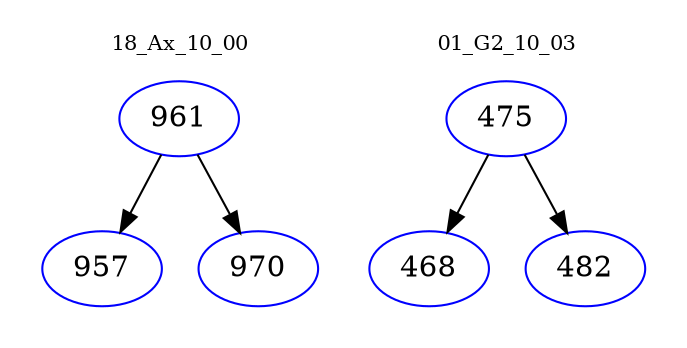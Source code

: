 digraph{
subgraph cluster_0 {
color = white
label = "18_Ax_10_00";
fontsize=10;
T0_961 [label="961", color="blue"]
T0_961 -> T0_957 [color="black"]
T0_957 [label="957", color="blue"]
T0_961 -> T0_970 [color="black"]
T0_970 [label="970", color="blue"]
}
subgraph cluster_1 {
color = white
label = "01_G2_10_03";
fontsize=10;
T1_475 [label="475", color="blue"]
T1_475 -> T1_468 [color="black"]
T1_468 [label="468", color="blue"]
T1_475 -> T1_482 [color="black"]
T1_482 [label="482", color="blue"]
}
}
